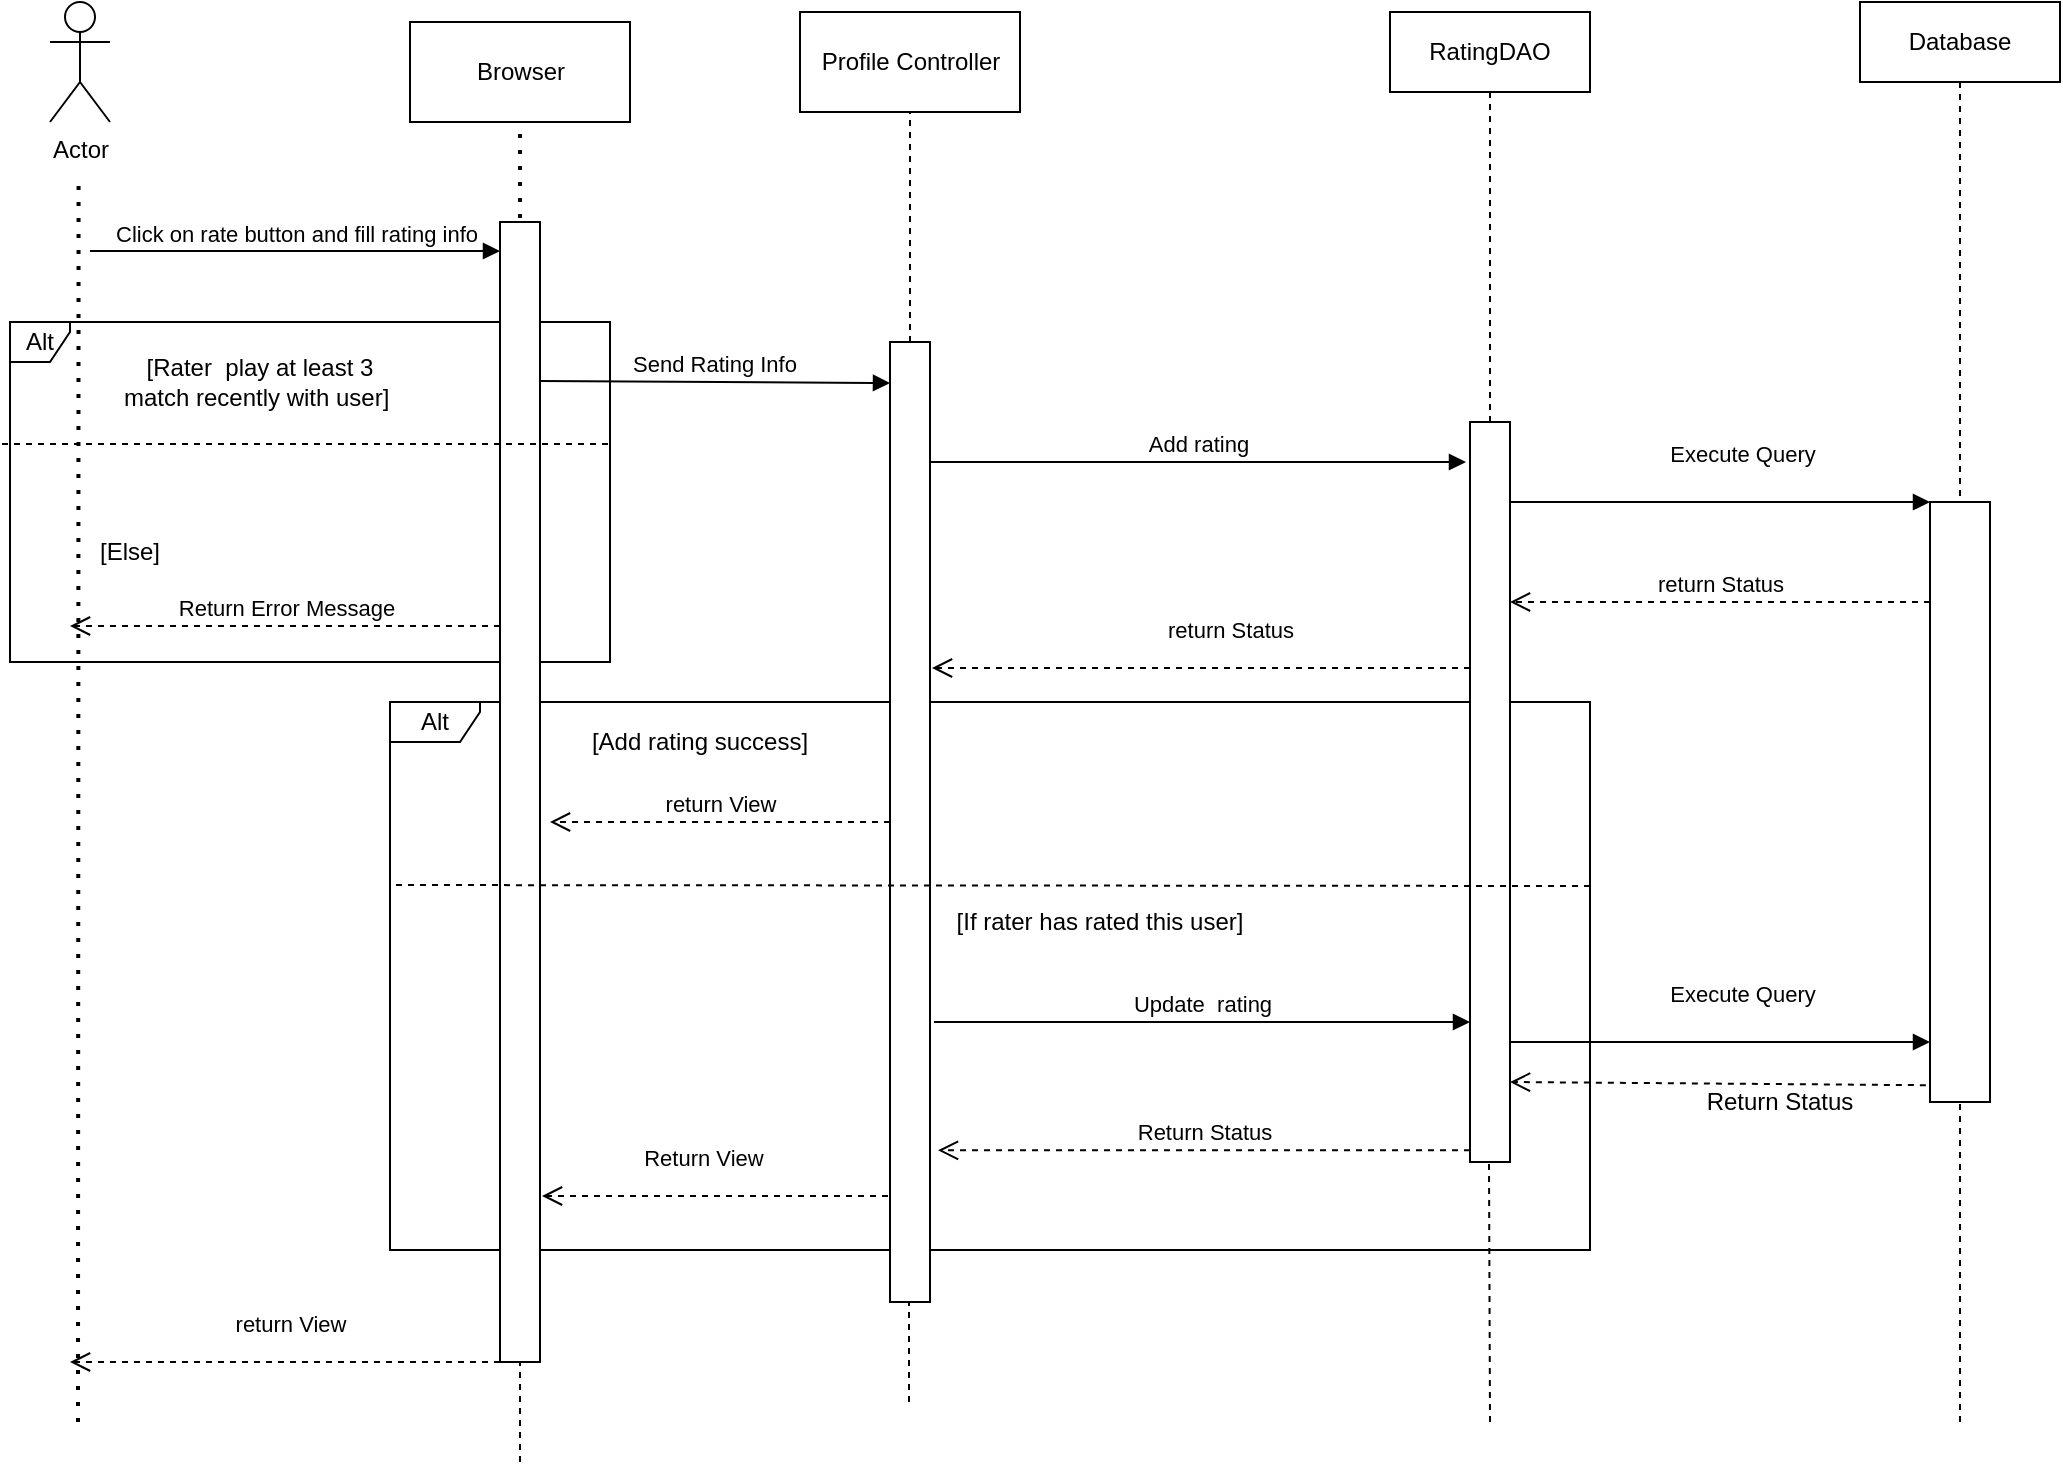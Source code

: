 <mxfile version="14.8.6" type="device"><diagram id="kQH5yJAmEtKNDQKEsTjS" name="Page-1"><mxGraphModel dx="1038" dy="547" grid="1" gridSize="10" guides="1" tooltips="1" connect="1" arrows="1" fold="1" page="1" pageScale="1" pageWidth="1169" pageHeight="827" math="0" shadow="0"><root><mxCell id="0"/><mxCell id="1" parent="0"/><mxCell id="t6Z5kBkMAai5most3q1X-42" value="Alt" style="shape=umlFrame;whiteSpace=wrap;html=1;width=30;height=20;" parent="1" vertex="1"><mxGeometry x="30" y="240" width="300" height="170" as="geometry"/></mxCell><mxCell id="t6Z5kBkMAai5most3q1X-41" value="Alt" style="shape=umlFrame;whiteSpace=wrap;html=1;width=45;height=20;" parent="1" vertex="1"><mxGeometry x="220" y="430" width="600" height="274" as="geometry"/></mxCell><mxCell id="t6Z5kBkMAai5most3q1X-1" value="Actor" style="shape=umlActor;verticalLabelPosition=bottom;verticalAlign=top;html=1;" parent="1" vertex="1"><mxGeometry x="50" y="80" width="30" height="60" as="geometry"/></mxCell><mxCell id="t6Z5kBkMAai5most3q1X-3" value="" style="endArrow=none;dashed=1;html=1;dashPattern=1 3;strokeWidth=2;" parent="1" edge="1"><mxGeometry width="50" height="50" relative="1" as="geometry"><mxPoint x="64" y="790" as="sourcePoint"/><mxPoint x="64.29" y="170" as="targetPoint"/></mxGeometry></mxCell><mxCell id="t6Z5kBkMAai5most3q1X-7" value="Click on rate button and fill rating info" style="html=1;verticalAlign=bottom;endArrow=block;" parent="1" edge="1"><mxGeometry width="80" relative="1" as="geometry"><mxPoint x="70" y="204.5" as="sourcePoint"/><mxPoint x="275" y="204.5" as="targetPoint"/></mxGeometry></mxCell><mxCell id="t6Z5kBkMAai5most3q1X-8" value="Browser" style="html=1;" parent="1" vertex="1"><mxGeometry x="230" y="90" width="110" height="50" as="geometry"/></mxCell><mxCell id="t6Z5kBkMAai5most3q1X-10" value="" style="endArrow=none;dashed=1;html=1;dashPattern=1 3;strokeWidth=2;entryX=0.5;entryY=1;entryDx=0;entryDy=0;" parent="1" target="t6Z5kBkMAai5most3q1X-8" edge="1"><mxGeometry width="50" height="50" relative="1" as="geometry"><mxPoint x="285" y="220" as="sourcePoint"/><mxPoint x="560" y="270" as="targetPoint"/></mxGeometry></mxCell><mxCell id="t6Z5kBkMAai5most3q1X-12" value="" style="rounded=0;whiteSpace=wrap;html=1;" parent="1" vertex="1"><mxGeometry x="275" y="190" width="20" height="570" as="geometry"/></mxCell><mxCell id="t6Z5kBkMAai5most3q1X-14" value="Profile Controller" style="html=1;" parent="1" vertex="1"><mxGeometry x="425" y="85" width="110" height="50" as="geometry"/></mxCell><mxCell id="t6Z5kBkMAai5most3q1X-18" value="" style="rounded=0;whiteSpace=wrap;html=1;" parent="1" vertex="1"><mxGeometry x="470" y="250" width="20" height="480" as="geometry"/></mxCell><mxCell id="t6Z5kBkMAai5most3q1X-19" value="Send Rating Info" style="html=1;verticalAlign=bottom;endArrow=block;" parent="1" edge="1"><mxGeometry width="80" relative="1" as="geometry"><mxPoint x="295" y="269.5" as="sourcePoint"/><mxPoint x="470" y="270.5" as="targetPoint"/></mxGeometry></mxCell><mxCell id="t6Z5kBkMAai5most3q1X-27" value="" style="html=1;points=[];perimeter=orthogonalPerimeter;" parent="1" vertex="1"><mxGeometry x="760" y="290" width="20" height="370" as="geometry"/></mxCell><mxCell id="t6Z5kBkMAai5most3q1X-28" value="" style="endArrow=none;dashed=1;html=1;entryX=0.5;entryY=1;entryDx=0;entryDy=0;exitX=0.5;exitY=0;exitDx=0;exitDy=0;" parent="1" source="t6Z5kBkMAai5most3q1X-18" target="t6Z5kBkMAai5most3q1X-14" edge="1"><mxGeometry width="50" height="50" relative="1" as="geometry"><mxPoint x="360" y="200" as="sourcePoint"/><mxPoint x="580" y="250" as="targetPoint"/></mxGeometry></mxCell><mxCell id="t6Z5kBkMAai5most3q1X-31" value="Add rating" style="html=1;verticalAlign=bottom;endArrow=block;" parent="1" edge="1"><mxGeometry width="80" relative="1" as="geometry"><mxPoint x="490" y="310" as="sourcePoint"/><mxPoint x="758" y="310" as="targetPoint"/></mxGeometry></mxCell><mxCell id="t6Z5kBkMAai5most3q1X-33" value="RatingDAO" style="shape=umlLifeline;perimeter=lifelinePerimeter;whiteSpace=wrap;html=1;container=1;collapsible=0;recursiveResize=0;outlineConnect=0;" parent="1" vertex="1"><mxGeometry x="720" y="85" width="100" height="205" as="geometry"/></mxCell><mxCell id="t6Z5kBkMAai5most3q1X-34" value="Execute Query" style="html=1;verticalAlign=bottom;endArrow=block;strokeWidth=1;" parent="1" target="t6Z5kBkMAai5most3q1X-35" edge="1"><mxGeometry x="0.1" y="15" width="80" relative="1" as="geometry"><mxPoint x="780" y="330" as="sourcePoint"/><mxPoint x="980" y="330" as="targetPoint"/><mxPoint as="offset"/></mxGeometry></mxCell><mxCell id="t6Z5kBkMAai5most3q1X-35" value="" style="html=1;points=[];perimeter=orthogonalPerimeter;" parent="1" vertex="1"><mxGeometry x="990" y="330" width="30" height="300" as="geometry"/></mxCell><mxCell id="t6Z5kBkMAai5most3q1X-36" value="Database" style="shape=umlLifeline;perimeter=lifelinePerimeter;whiteSpace=wrap;html=1;container=1;collapsible=0;recursiveResize=0;outlineConnect=0;" parent="1" vertex="1"><mxGeometry x="955" y="80" width="100" height="250" as="geometry"/></mxCell><mxCell id="t6Z5kBkMAai5most3q1X-37" value="Return status" style="html=1;verticalAlign=bottom;endArrow=open;dashed=1;endSize=8;strokeWidth=1;exitX=-0.069;exitY=0.972;exitDx=0;exitDy=0;exitPerimeter=0;" parent="1" source="t6Z5kBkMAai5most3q1X-35" edge="1"><mxGeometry x="-0.149" y="-34" relative="1" as="geometry"><mxPoint x="988" y="561" as="sourcePoint"/><mxPoint x="780" y="620" as="targetPoint"/><mxPoint as="offset"/></mxGeometry></mxCell><mxCell id="t6Z5kBkMAai5most3q1X-38" value="Return Status" style="html=1;verticalAlign=bottom;endArrow=open;dashed=1;endSize=8;strokeWidth=1;entryX=1.2;entryY=0.842;entryDx=0;entryDy=0;entryPerimeter=0;" parent="1" source="t6Z5kBkMAai5most3q1X-27" target="t6Z5kBkMAai5most3q1X-18" edge="1"><mxGeometry relative="1" as="geometry"><mxPoint x="750" y="654" as="sourcePoint"/><mxPoint x="492" y="678" as="targetPoint"/></mxGeometry></mxCell><mxCell id="t6Z5kBkMAai5most3q1X-39" value="Return View&amp;nbsp;" style="html=1;verticalAlign=bottom;endArrow=open;dashed=1;endSize=8;strokeWidth=1;" parent="1" edge="1"><mxGeometry x="0.059" y="-10" relative="1" as="geometry"><mxPoint x="469" y="677" as="sourcePoint"/><mxPoint x="296" y="677" as="targetPoint"/><mxPoint as="offset"/></mxGeometry></mxCell><mxCell id="t6Z5kBkMAai5most3q1X-40" value="return View" style="html=1;verticalAlign=bottom;endArrow=open;dashed=1;endSize=8;strokeWidth=1;exitX=0;exitY=1;exitDx=0;exitDy=0;" parent="1" source="t6Z5kBkMAai5most3q1X-12" edge="1"><mxGeometry x="-0.023" y="-10" relative="1" as="geometry"><mxPoint x="260" y="660" as="sourcePoint"/><mxPoint x="60" y="760" as="targetPoint"/><mxPoint as="offset"/></mxGeometry></mxCell><mxCell id="t6Z5kBkMAai5most3q1X-47" value="[Rater&amp;nbsp; play at least 3 match recently with user]&amp;nbsp;" style="text;html=1;strokeColor=none;fillColor=none;align=center;verticalAlign=middle;whiteSpace=wrap;rounded=0;" parent="1" vertex="1"><mxGeometry x="80" y="250" width="150" height="40" as="geometry"/></mxCell><mxCell id="t6Z5kBkMAai5most3q1X-48" value="Return Error Message" style="html=1;verticalAlign=bottom;endArrow=open;dashed=1;endSize=8;strokeWidth=1;" parent="1" edge="1"><mxGeometry relative="1" as="geometry"><mxPoint x="275" y="392" as="sourcePoint"/><mxPoint x="60" y="392" as="targetPoint"/></mxGeometry></mxCell><mxCell id="t6Z5kBkMAai5most3q1X-49" value="[Else]" style="text;html=1;strokeColor=none;fillColor=none;align=center;verticalAlign=middle;whiteSpace=wrap;rounded=0;" parent="1" vertex="1"><mxGeometry x="70" y="340" width="40" height="30" as="geometry"/></mxCell><mxCell id="Et5tPUNLs_jY9PQAaF9L-5" value="return Status" style="html=1;verticalAlign=bottom;endArrow=open;dashed=1;endSize=8;" parent="1" edge="1"><mxGeometry relative="1" as="geometry"><mxPoint x="990" y="380" as="sourcePoint"/><mxPoint x="780" y="380" as="targetPoint"/></mxGeometry></mxCell><mxCell id="Et5tPUNLs_jY9PQAaF9L-6" value="return Status" style="html=1;verticalAlign=bottom;endArrow=open;dashed=1;endSize=8;" parent="1" edge="1"><mxGeometry x="-0.108" y="-10" relative="1" as="geometry"><mxPoint x="760" y="413" as="sourcePoint"/><mxPoint x="491" y="413" as="targetPoint"/><mxPoint as="offset"/></mxGeometry></mxCell><mxCell id="Et5tPUNLs_jY9PQAaF9L-7" value="return View" style="html=1;verticalAlign=bottom;endArrow=open;dashed=1;endSize=8;" parent="1" edge="1"><mxGeometry relative="1" as="geometry"><mxPoint x="470" y="490" as="sourcePoint"/><mxPoint x="300" y="490" as="targetPoint"/></mxGeometry></mxCell><mxCell id="Et5tPUNLs_jY9PQAaF9L-8" value="" style="endArrow=none;dashed=1;html=1;entryX=0.001;entryY=0.334;entryDx=0;entryDy=0;entryPerimeter=0;" parent="1" target="t6Z5kBkMAai5most3q1X-41" edge="1"><mxGeometry width="50" height="50" relative="1" as="geometry"><mxPoint x="820" y="522" as="sourcePoint"/><mxPoint x="620" y="560" as="targetPoint"/></mxGeometry></mxCell><mxCell id="Et5tPUNLs_jY9PQAaF9L-9" value="Update&amp;nbsp; rating" style="html=1;verticalAlign=bottom;endArrow=block;" parent="1" edge="1"><mxGeometry width="80" relative="1" as="geometry"><mxPoint x="492" y="590" as="sourcePoint"/><mxPoint x="760" y="590" as="targetPoint"/></mxGeometry></mxCell><mxCell id="Et5tPUNLs_jY9PQAaF9L-11" value="" style="endArrow=none;dashed=1;html=1;" parent="1" edge="1"><mxGeometry width="50" height="50" relative="1" as="geometry"><mxPoint x="26" y="301" as="sourcePoint"/><mxPoint x="330" y="301" as="targetPoint"/></mxGeometry></mxCell><mxCell id="Et5tPUNLs_jY9PQAaF9L-12" value="[If rater has rated this user]" style="text;html=1;strokeColor=none;fillColor=none;align=center;verticalAlign=middle;whiteSpace=wrap;rounded=0;" parent="1" vertex="1"><mxGeometry x="500" y="530" width="150" height="20" as="geometry"/></mxCell><mxCell id="KCA85cZLU9chceZ3Q6EM-1" value="Execute Query" style="html=1;verticalAlign=bottom;endArrow=block;strokeWidth=1;" parent="1" edge="1"><mxGeometry x="0.1" y="15" width="80" relative="1" as="geometry"><mxPoint x="780" y="600" as="sourcePoint"/><mxPoint x="990" y="600" as="targetPoint"/><mxPoint as="offset"/></mxGeometry></mxCell><mxCell id="KCA85cZLU9chceZ3Q6EM-2" value="Return Status" style="text;html=1;strokeColor=none;fillColor=none;align=center;verticalAlign=middle;whiteSpace=wrap;rounded=0;" parent="1" vertex="1"><mxGeometry x="870" y="620" width="90" height="20" as="geometry"/></mxCell><mxCell id="KCA85cZLU9chceZ3Q6EM-3" value="[Add rating success]" style="text;html=1;strokeColor=none;fillColor=none;align=center;verticalAlign=middle;whiteSpace=wrap;rounded=0;" parent="1" vertex="1"><mxGeometry x="300" y="440" width="150" height="20" as="geometry"/></mxCell><mxCell id="8pJRwjYVbij8Jo3V32im-1" value="" style="endArrow=none;dashed=1;html=1;entryX=0.5;entryY=1;entryDx=0;entryDy=0;" edge="1" parent="1" target="t6Z5kBkMAai5most3q1X-12"><mxGeometry width="50" height="50" relative="1" as="geometry"><mxPoint x="285" y="810" as="sourcePoint"/><mxPoint x="310" y="760" as="targetPoint"/></mxGeometry></mxCell><mxCell id="8pJRwjYVbij8Jo3V32im-7" value="" style="endArrow=none;dashed=1;html=1;entryX=0.5;entryY=1;entryDx=0;entryDy=0;" edge="1" parent="1"><mxGeometry width="50" height="50" relative="1" as="geometry"><mxPoint x="479.5" y="780" as="sourcePoint"/><mxPoint x="479.5" y="730" as="targetPoint"/></mxGeometry></mxCell><mxCell id="8pJRwjYVbij8Jo3V32im-8" value="" style="endArrow=none;dashed=1;html=1;entryX=0.5;entryY=1;entryDx=0;entryDy=0;" edge="1" parent="1"><mxGeometry width="50" height="50" relative="1" as="geometry"><mxPoint x="770" y="790" as="sourcePoint"/><mxPoint x="769.5" y="660" as="targetPoint"/></mxGeometry></mxCell><mxCell id="8pJRwjYVbij8Jo3V32im-9" value="" style="endArrow=none;dashed=1;html=1;" edge="1" parent="1" target="t6Z5kBkMAai5most3q1X-35"><mxGeometry width="50" height="50" relative="1" as="geometry"><mxPoint x="1005" y="790" as="sourcePoint"/><mxPoint x="315" y="790" as="targetPoint"/></mxGeometry></mxCell></root></mxGraphModel></diagram></mxfile>